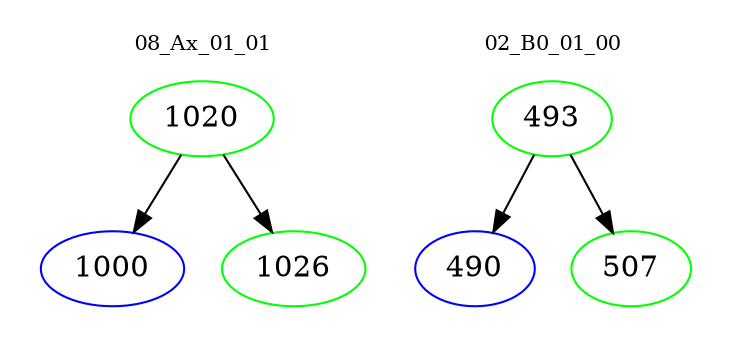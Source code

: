 digraph{
subgraph cluster_0 {
color = white
label = "08_Ax_01_01";
fontsize=10;
T0_1020 [label="1020", color="green"]
T0_1020 -> T0_1000 [color="black"]
T0_1000 [label="1000", color="blue"]
T0_1020 -> T0_1026 [color="black"]
T0_1026 [label="1026", color="green"]
}
subgraph cluster_1 {
color = white
label = "02_B0_01_00";
fontsize=10;
T1_493 [label="493", color="green"]
T1_493 -> T1_490 [color="black"]
T1_490 [label="490", color="blue"]
T1_493 -> T1_507 [color="black"]
T1_507 [label="507", color="green"]
}
}
